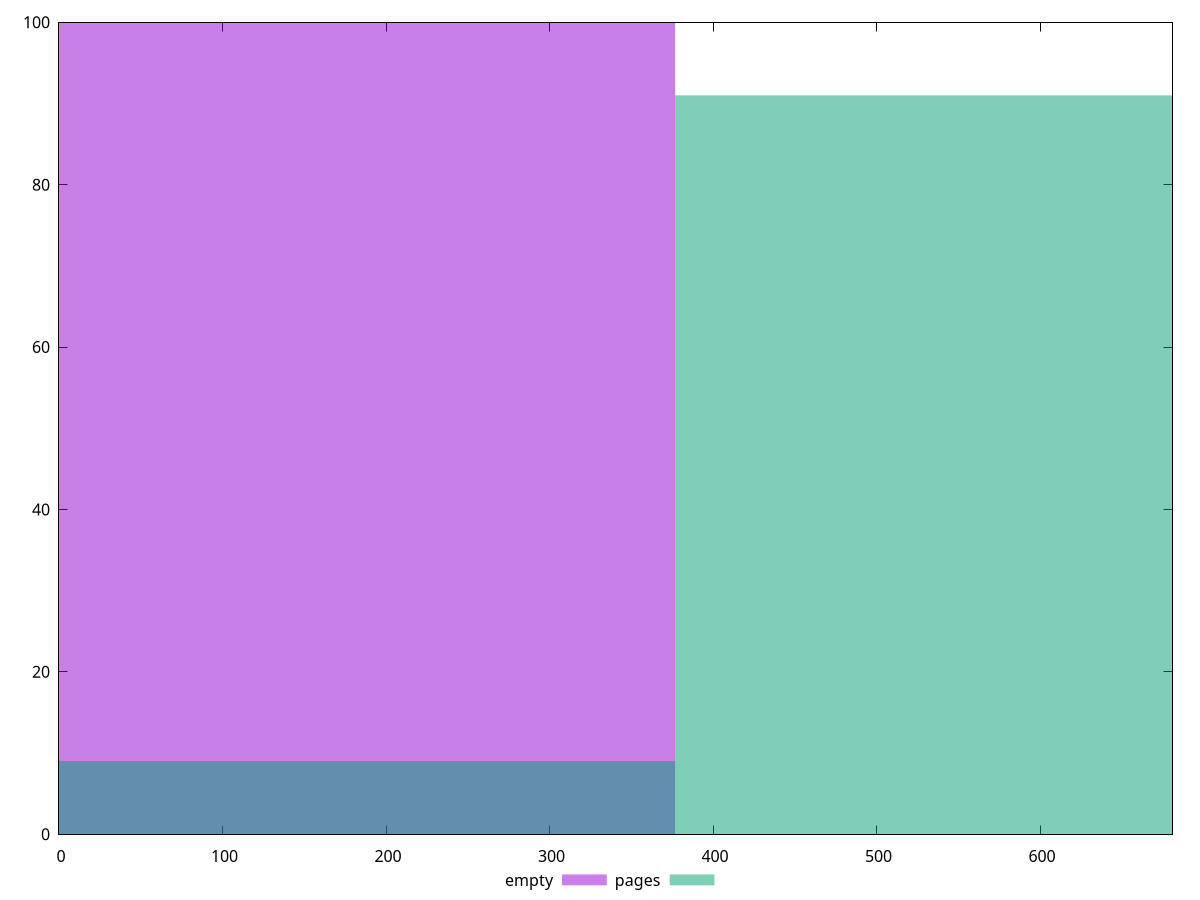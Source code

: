 reset

$empty <<EOF
0 100
EOF

$pages <<EOF
0 9
753.6682235436856 91
EOF

set key outside below
set boxwidth 753.6682235436856
set xrange [0:681]
set yrange [0:100]
set style fill transparent solid 0.5 noborder
set terminal svg size 640, 500 enhanced background rgb 'white'
set output "report_00007_2020-12-11T15:55:29.892Z/uses-rel-preload/comparison/histogram/0_vs_1.svg"

plot $empty title "empty" with boxes, \
     $pages title "pages" with boxes

reset
